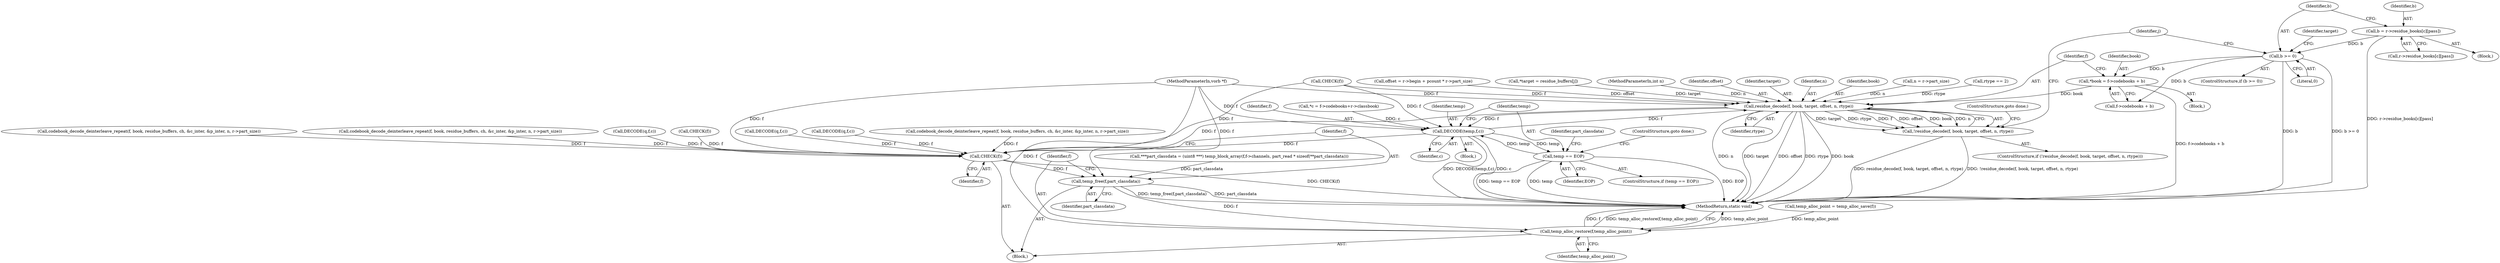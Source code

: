 digraph "0_stb_244d83bc3d859293f55812d48b3db168e581f6ab@integer" {
"1000906" [label="(Call,*book = f->codebooks + b)"];
"1000877" [label="(Call,b >= 0)"];
"1000867" [label="(Call,b = r->residue_books[c][pass])"];
"1000915" [label="(Call,residue_decode(f, book, target, offset, n, rtype))"];
"1000803" [label="(Call,DECODE(temp,f,c))"];
"1000808" [label="(Call,temp == EOP)"];
"1000926" [label="(Call,CHECK(f))"];
"1000928" [label="(Call,temp_free(f,part_classdata))"];
"1000931" [label="(Call,temp_alloc_restore(f,temp_alloc_point))"];
"1000914" [label="(Call,!residue_decode(f, book, target, offset, n, rtype))"];
"1000907" [label="(Identifier,book)"];
"1000162" [label="(Call,temp_alloc_point = temp_alloc_save(f))"];
"1000104" [label="(MethodParameterIn,int n)"];
"1000803" [label="(Call,DECODE(temp,f,c))"];
"1000869" [label="(Call,r->residue_books[c][pass])"];
"1000101" [label="(MethodParameterIn,vorb *f)"];
"1000934" [label="(MethodReturn,static void)"];
"1000883" [label="(Identifier,target)"];
"1000793" [label="(Call,*c = f->codebooks+r->classbook)"];
"1000810" [label="(Identifier,EOP)"];
"1000868" [label="(Identifier,b)"];
"1000919" [label="(Identifier,offset)"];
"1000806" [label="(Identifier,c)"];
"1000712" [label="(Call,codebook_decode_deinterleave_repeat(f, book, residue_buffers, ch, &c_inter, &p_inter, n, r->part_size))"];
"1000552" [label="(Call,codebook_decode_deinterleave_repeat(f, book, residue_buffers, ch, &c_inter, &p_inter, n, r->part_size))"];
"1000879" [label="(Literal,0)"];
"1000855" [label="(Block,)"];
"1000809" [label="(Identifier,temp)"];
"1000167" [label="(Call,***part_classdata = (uint8 ***) temp_block_array(f,f->channels, part_read * sizeof(**part_classdata)))"];
"1000746" [label="(Call,CHECK(f))"];
"1000880" [label="(Block,)"];
"1000922" [label="(ControlStructure,goto done;)"];
"1000918" [label="(Identifier,target)"];
"1000914" [label="(Call,!residue_decode(f, book, target, offset, n, rtype))"];
"1000804" [label="(Identifier,temp)"];
"1000916" [label="(Identifier,f)"];
"1000921" [label="(Identifier,rtype)"];
"1000920" [label="(Identifier,n)"];
"1000867" [label="(Call,b = r->residue_books[c][pass])"];
"1000917" [label="(Identifier,book)"];
"1000900" [label="(Call,n = r->part_size)"];
"1000808" [label="(Call,temp == EOP)"];
"1000815" [label="(Identifier,part_classdata)"];
"1000927" [label="(Identifier,f)"];
"1000926" [label="(Call,CHECK(f))"];
"1000933" [label="(Identifier,temp_alloc_point)"];
"1000209" [label="(Call,rtype == 2)"];
"1000388" [label="(Call,codebook_decode_deinterleave_repeat(f, book, residue_buffers, ch, &c_inter, &p_inter, n, r->part_size))"];
"1000908" [label="(Call,f->codebooks + b)"];
"1000931" [label="(Call,temp_alloc_restore(f,temp_alloc_point))"];
"1000913" [label="(ControlStructure,if (!residue_decode(f, book, target, offset, n, rtype)))"];
"1000304" [label="(Call,DECODE(q,f,c))"];
"1000182" [label="(Call,CHECK(f))"];
"1000628" [label="(Call,DECODE(q,f,c))"];
"1000877" [label="(Call,b >= 0)"];
"1000915" [label="(Call,residue_decode(f, book, target, offset, n, rtype))"];
"1000848" [label="(Identifier,j)"];
"1000791" [label="(Block,)"];
"1000805" [label="(Identifier,f)"];
"1000807" [label="(ControlStructure,if (temp == EOP))"];
"1000929" [label="(Identifier,f)"];
"1000906" [label="(Call,*book = f->codebooks + b)"];
"1000107" [label="(Block,)"];
"1000468" [label="(Call,DECODE(q,f,c))"];
"1000928" [label="(Call,temp_free(f,part_classdata))"];
"1000888" [label="(Call,offset = r->begin + pcount * r->part_size)"];
"1000932" [label="(Identifier,f)"];
"1000811" [label="(ControlStructure,goto done;)"];
"1000930" [label="(Identifier,part_classdata)"];
"1000882" [label="(Call,*target = residue_buffers[j])"];
"1000876" [label="(ControlStructure,if (b >= 0))"];
"1000878" [label="(Identifier,b)"];
"1000906" -> "1000880"  [label="AST: "];
"1000906" -> "1000908"  [label="CFG: "];
"1000907" -> "1000906"  [label="AST: "];
"1000908" -> "1000906"  [label="AST: "];
"1000916" -> "1000906"  [label="CFG: "];
"1000906" -> "1000934"  [label="DDG: f->codebooks + b"];
"1000877" -> "1000906"  [label="DDG: b"];
"1000906" -> "1000915"  [label="DDG: book"];
"1000877" -> "1000876"  [label="AST: "];
"1000877" -> "1000879"  [label="CFG: "];
"1000878" -> "1000877"  [label="AST: "];
"1000879" -> "1000877"  [label="AST: "];
"1000883" -> "1000877"  [label="CFG: "];
"1000848" -> "1000877"  [label="CFG: "];
"1000877" -> "1000934"  [label="DDG: b"];
"1000877" -> "1000934"  [label="DDG: b >= 0"];
"1000867" -> "1000877"  [label="DDG: b"];
"1000877" -> "1000908"  [label="DDG: b"];
"1000867" -> "1000855"  [label="AST: "];
"1000867" -> "1000869"  [label="CFG: "];
"1000868" -> "1000867"  [label="AST: "];
"1000869" -> "1000867"  [label="AST: "];
"1000878" -> "1000867"  [label="CFG: "];
"1000867" -> "1000934"  [label="DDG: r->residue_books[c][pass]"];
"1000915" -> "1000914"  [label="AST: "];
"1000915" -> "1000921"  [label="CFG: "];
"1000916" -> "1000915"  [label="AST: "];
"1000917" -> "1000915"  [label="AST: "];
"1000918" -> "1000915"  [label="AST: "];
"1000919" -> "1000915"  [label="AST: "];
"1000920" -> "1000915"  [label="AST: "];
"1000921" -> "1000915"  [label="AST: "];
"1000914" -> "1000915"  [label="CFG: "];
"1000915" -> "1000934"  [label="DDG: n"];
"1000915" -> "1000934"  [label="DDG: target"];
"1000915" -> "1000934"  [label="DDG: offset"];
"1000915" -> "1000934"  [label="DDG: rtype"];
"1000915" -> "1000934"  [label="DDG: book"];
"1000915" -> "1000803"  [label="DDG: f"];
"1000915" -> "1000914"  [label="DDG: target"];
"1000915" -> "1000914"  [label="DDG: rtype"];
"1000915" -> "1000914"  [label="DDG: f"];
"1000915" -> "1000914"  [label="DDG: offset"];
"1000915" -> "1000914"  [label="DDG: book"];
"1000915" -> "1000914"  [label="DDG: n"];
"1000803" -> "1000915"  [label="DDG: f"];
"1000746" -> "1000915"  [label="DDG: f"];
"1000101" -> "1000915"  [label="DDG: f"];
"1000882" -> "1000915"  [label="DDG: target"];
"1000888" -> "1000915"  [label="DDG: offset"];
"1000900" -> "1000915"  [label="DDG: n"];
"1000104" -> "1000915"  [label="DDG: n"];
"1000209" -> "1000915"  [label="DDG: rtype"];
"1000915" -> "1000926"  [label="DDG: f"];
"1000803" -> "1000791"  [label="AST: "];
"1000803" -> "1000806"  [label="CFG: "];
"1000804" -> "1000803"  [label="AST: "];
"1000805" -> "1000803"  [label="AST: "];
"1000806" -> "1000803"  [label="AST: "];
"1000809" -> "1000803"  [label="CFG: "];
"1000803" -> "1000934"  [label="DDG: DECODE(temp,f,c)"];
"1000803" -> "1000934"  [label="DDG: c"];
"1000808" -> "1000803"  [label="DDG: temp"];
"1000746" -> "1000803"  [label="DDG: f"];
"1000101" -> "1000803"  [label="DDG: f"];
"1000793" -> "1000803"  [label="DDG: c"];
"1000803" -> "1000808"  [label="DDG: temp"];
"1000803" -> "1000926"  [label="DDG: f"];
"1000808" -> "1000807"  [label="AST: "];
"1000808" -> "1000810"  [label="CFG: "];
"1000809" -> "1000808"  [label="AST: "];
"1000810" -> "1000808"  [label="AST: "];
"1000811" -> "1000808"  [label="CFG: "];
"1000815" -> "1000808"  [label="CFG: "];
"1000808" -> "1000934"  [label="DDG: EOP"];
"1000808" -> "1000934"  [label="DDG: temp == EOP"];
"1000808" -> "1000934"  [label="DDG: temp"];
"1000926" -> "1000107"  [label="AST: "];
"1000926" -> "1000927"  [label="CFG: "];
"1000927" -> "1000926"  [label="AST: "];
"1000929" -> "1000926"  [label="CFG: "];
"1000926" -> "1000934"  [label="DDG: CHECK(f)"];
"1000628" -> "1000926"  [label="DDG: f"];
"1000552" -> "1000926"  [label="DDG: f"];
"1000388" -> "1000926"  [label="DDG: f"];
"1000746" -> "1000926"  [label="DDG: f"];
"1000304" -> "1000926"  [label="DDG: f"];
"1000712" -> "1000926"  [label="DDG: f"];
"1000468" -> "1000926"  [label="DDG: f"];
"1000182" -> "1000926"  [label="DDG: f"];
"1000101" -> "1000926"  [label="DDG: f"];
"1000926" -> "1000928"  [label="DDG: f"];
"1000928" -> "1000107"  [label="AST: "];
"1000928" -> "1000930"  [label="CFG: "];
"1000929" -> "1000928"  [label="AST: "];
"1000930" -> "1000928"  [label="AST: "];
"1000932" -> "1000928"  [label="CFG: "];
"1000928" -> "1000934"  [label="DDG: part_classdata"];
"1000928" -> "1000934"  [label="DDG: temp_free(f,part_classdata)"];
"1000101" -> "1000928"  [label="DDG: f"];
"1000167" -> "1000928"  [label="DDG: part_classdata"];
"1000928" -> "1000931"  [label="DDG: f"];
"1000931" -> "1000107"  [label="AST: "];
"1000931" -> "1000933"  [label="CFG: "];
"1000932" -> "1000931"  [label="AST: "];
"1000933" -> "1000931"  [label="AST: "];
"1000934" -> "1000931"  [label="CFG: "];
"1000931" -> "1000934"  [label="DDG: temp_alloc_point"];
"1000931" -> "1000934"  [label="DDG: f"];
"1000931" -> "1000934"  [label="DDG: temp_alloc_restore(f,temp_alloc_point)"];
"1000101" -> "1000931"  [label="DDG: f"];
"1000162" -> "1000931"  [label="DDG: temp_alloc_point"];
"1000914" -> "1000913"  [label="AST: "];
"1000922" -> "1000914"  [label="CFG: "];
"1000848" -> "1000914"  [label="CFG: "];
"1000914" -> "1000934"  [label="DDG: !residue_decode(f, book, target, offset, n, rtype)"];
"1000914" -> "1000934"  [label="DDG: residue_decode(f, book, target, offset, n, rtype)"];
}
